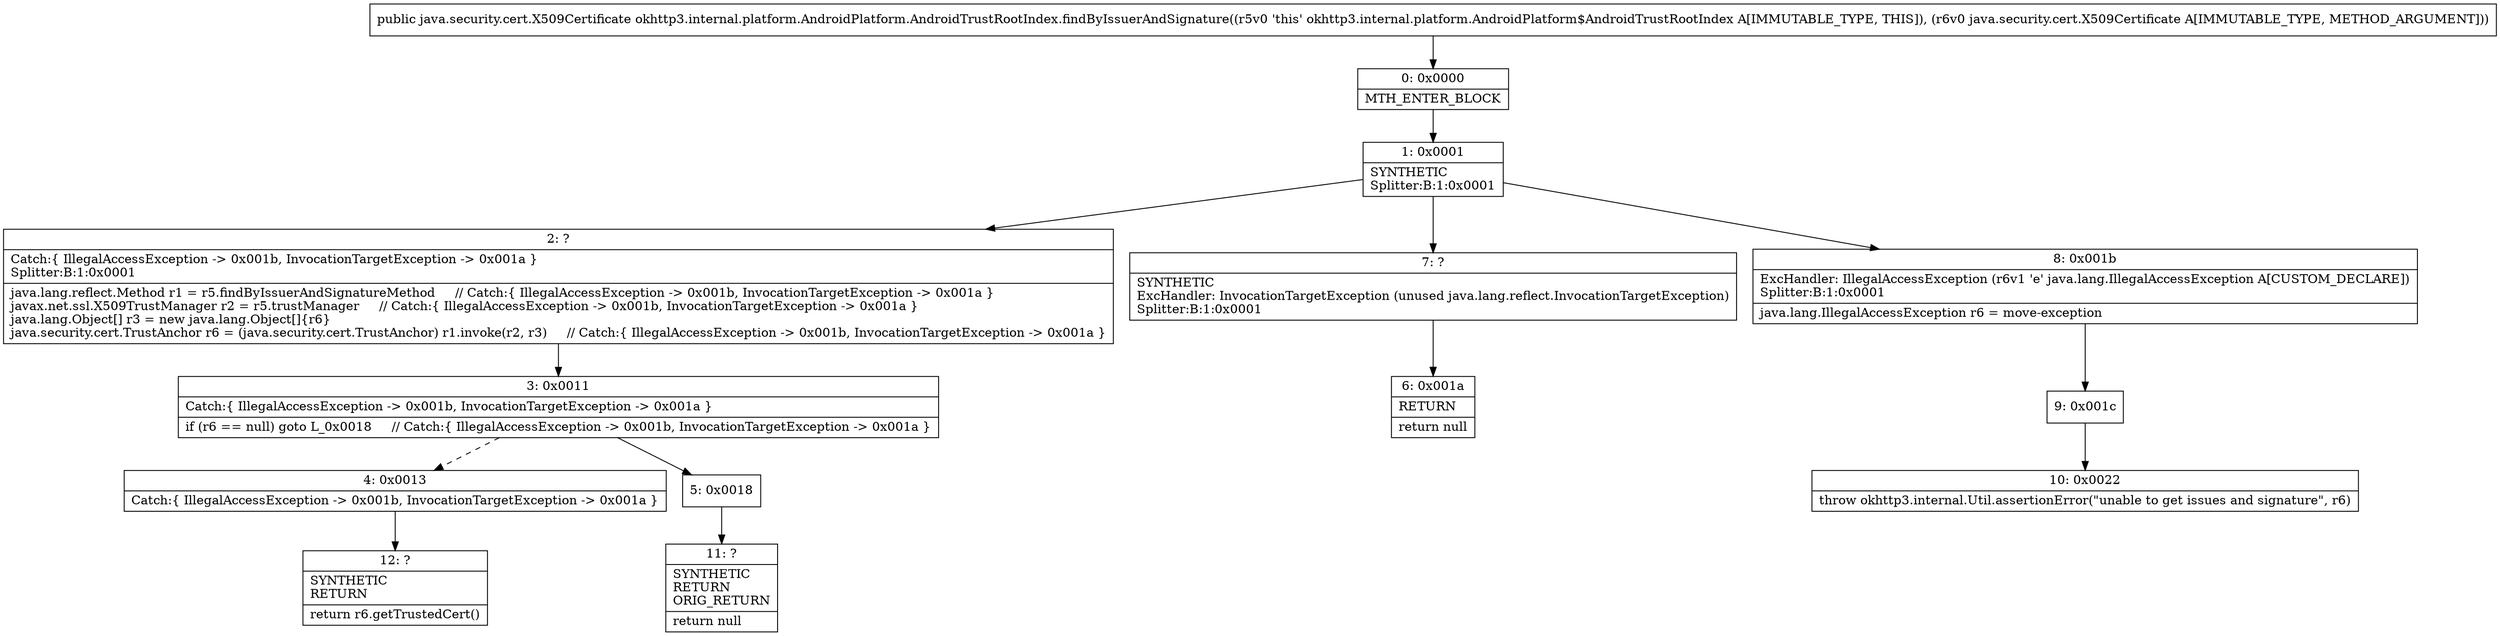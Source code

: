 digraph "CFG forokhttp3.internal.platform.AndroidPlatform.AndroidTrustRootIndex.findByIssuerAndSignature(Ljava\/security\/cert\/X509Certificate;)Ljava\/security\/cert\/X509Certificate;" {
Node_0 [shape=record,label="{0\:\ 0x0000|MTH_ENTER_BLOCK\l}"];
Node_1 [shape=record,label="{1\:\ 0x0001|SYNTHETIC\lSplitter:B:1:0x0001\l}"];
Node_2 [shape=record,label="{2\:\ ?|Catch:\{ IllegalAccessException \-\> 0x001b, InvocationTargetException \-\> 0x001a \}\lSplitter:B:1:0x0001\l|java.lang.reflect.Method r1 = r5.findByIssuerAndSignatureMethod     \/\/ Catch:\{ IllegalAccessException \-\> 0x001b, InvocationTargetException \-\> 0x001a \}\ljavax.net.ssl.X509TrustManager r2 = r5.trustManager     \/\/ Catch:\{ IllegalAccessException \-\> 0x001b, InvocationTargetException \-\> 0x001a \}\ljava.lang.Object[] r3 = new java.lang.Object[]\{r6\}\ljava.security.cert.TrustAnchor r6 = (java.security.cert.TrustAnchor) r1.invoke(r2, r3)     \/\/ Catch:\{ IllegalAccessException \-\> 0x001b, InvocationTargetException \-\> 0x001a \}\l}"];
Node_3 [shape=record,label="{3\:\ 0x0011|Catch:\{ IllegalAccessException \-\> 0x001b, InvocationTargetException \-\> 0x001a \}\l|if (r6 == null) goto L_0x0018     \/\/ Catch:\{ IllegalAccessException \-\> 0x001b, InvocationTargetException \-\> 0x001a \}\l}"];
Node_4 [shape=record,label="{4\:\ 0x0013|Catch:\{ IllegalAccessException \-\> 0x001b, InvocationTargetException \-\> 0x001a \}\l}"];
Node_5 [shape=record,label="{5\:\ 0x0018}"];
Node_6 [shape=record,label="{6\:\ 0x001a|RETURN\l|return null\l}"];
Node_7 [shape=record,label="{7\:\ ?|SYNTHETIC\lExcHandler: InvocationTargetException (unused java.lang.reflect.InvocationTargetException)\lSplitter:B:1:0x0001\l}"];
Node_8 [shape=record,label="{8\:\ 0x001b|ExcHandler: IllegalAccessException (r6v1 'e' java.lang.IllegalAccessException A[CUSTOM_DECLARE])\lSplitter:B:1:0x0001\l|java.lang.IllegalAccessException r6 = move\-exception\l}"];
Node_9 [shape=record,label="{9\:\ 0x001c}"];
Node_10 [shape=record,label="{10\:\ 0x0022|throw okhttp3.internal.Util.assertionError(\"unable to get issues and signature\", r6)\l}"];
Node_11 [shape=record,label="{11\:\ ?|SYNTHETIC\lRETURN\lORIG_RETURN\l|return null\l}"];
Node_12 [shape=record,label="{12\:\ ?|SYNTHETIC\lRETURN\l|return r6.getTrustedCert()\l}"];
MethodNode[shape=record,label="{public java.security.cert.X509Certificate okhttp3.internal.platform.AndroidPlatform.AndroidTrustRootIndex.findByIssuerAndSignature((r5v0 'this' okhttp3.internal.platform.AndroidPlatform$AndroidTrustRootIndex A[IMMUTABLE_TYPE, THIS]), (r6v0 java.security.cert.X509Certificate A[IMMUTABLE_TYPE, METHOD_ARGUMENT])) }"];
MethodNode -> Node_0;
Node_0 -> Node_1;
Node_1 -> Node_2;
Node_1 -> Node_8;
Node_1 -> Node_7;
Node_2 -> Node_3;
Node_3 -> Node_4[style=dashed];
Node_3 -> Node_5;
Node_4 -> Node_12;
Node_5 -> Node_11;
Node_7 -> Node_6;
Node_8 -> Node_9;
Node_9 -> Node_10;
}

